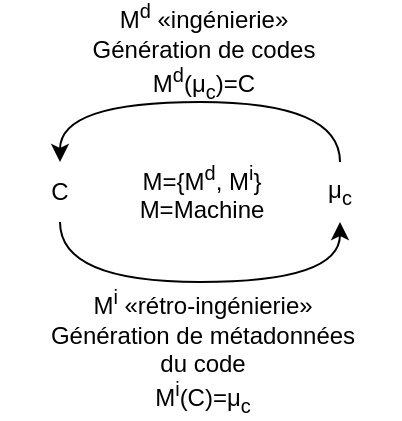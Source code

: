 <mxfile version="21.0.2" type="device"><diagram name="Page-1" id="2aLWle9i1G04-jFHIhCc"><mxGraphModel dx="932" dy="357" grid="1" gridSize="10" guides="1" tooltips="1" connect="1" arrows="1" fold="1" page="1" pageScale="1" pageWidth="827" pageHeight="1169" math="0" shadow="0"><root><mxCell id="0"/><mxCell id="1" parent="0"/><mxCell id="wT6NEyD-McZfPqfrDaVu-1" value="C" style="text;html=1;strokeColor=none;fillColor=none;align=center;verticalAlign=middle;whiteSpace=wrap;rounded=0;" parent="1" vertex="1"><mxGeometry x="340" y="510" width="60" height="30" as="geometry"/></mxCell><mxCell id="wT6NEyD-McZfPqfrDaVu-2" value="μ&lt;sub&gt;c&lt;/sub&gt;" style="text;html=1;strokeColor=none;fillColor=none;align=center;verticalAlign=middle;whiteSpace=wrap;rounded=0;" parent="1" vertex="1"><mxGeometry x="480" y="510" width="60" height="30" as="geometry"/></mxCell><mxCell id="wT6NEyD-McZfPqfrDaVu-6" value="&lt;div&gt;M&lt;sup&gt;d&lt;/sup&gt; «ingénierie»&lt;/div&gt;&lt;div&gt;Génération de codes&lt;/div&gt;&lt;div&gt;M&lt;sup&gt;d&lt;/sup&gt;(μ&lt;sub&gt;c&lt;/sub&gt;)=C&lt;/div&gt;" style="text;html=1;strokeColor=none;fillColor=none;align=center;verticalAlign=middle;whiteSpace=wrap;rounded=0;" parent="1" vertex="1"><mxGeometry x="382.5" y="440" width="117.5" height="30" as="geometry"/></mxCell><mxCell id="wT6NEyD-McZfPqfrDaVu-7" value="&lt;div&gt;M&lt;sup&gt;i&lt;/sup&gt; «rétro-ingénierie»&lt;/div&gt;&lt;div&gt;Génération de métadonnées du code&lt;/div&gt;&lt;div&gt;M&lt;sup&gt;i&lt;/sup&gt;(C)=μ&lt;sub&gt;c&lt;/sub&gt;&lt;br&gt;&lt;/div&gt;" style="text;html=1;strokeColor=none;fillColor=none;align=center;verticalAlign=middle;whiteSpace=wrap;rounded=0;" parent="1" vertex="1"><mxGeometry x="360" y="590" width="162.5" height="30" as="geometry"/></mxCell><mxCell id="wT6NEyD-McZfPqfrDaVu-8" value="&lt;div&gt;M={M&lt;sup&gt;d&lt;/sup&gt;, M&lt;sup&gt;i&lt;/sup&gt;}&lt;/div&gt;&lt;div&gt;M=Machine&lt;/div&gt;" style="text;html=1;strokeColor=none;fillColor=none;align=center;verticalAlign=middle;whiteSpace=wrap;rounded=0;" parent="1" vertex="1"><mxGeometry x="396.25" y="510" width="90" height="30" as="geometry"/></mxCell><mxCell id="wT6NEyD-McZfPqfrDaVu-12" value="" style="endArrow=classic;html=1;rounded=0;entryX=0.5;entryY=0;entryDx=0;entryDy=0;exitX=0.5;exitY=0;exitDx=0;exitDy=0;edgeStyle=orthogonalEdgeStyle;curved=1;" parent="1" source="wT6NEyD-McZfPqfrDaVu-2" target="wT6NEyD-McZfPqfrDaVu-1" edge="1"><mxGeometry width="50" height="50" relative="1" as="geometry"><mxPoint x="390" y="570" as="sourcePoint"/><mxPoint x="440" y="520" as="targetPoint"/><Array as="points"><mxPoint x="510" y="480"/><mxPoint x="370" y="480"/></Array></mxGeometry></mxCell><mxCell id="wT6NEyD-McZfPqfrDaVu-13" value="" style="endArrow=classic;html=1;rounded=0;curved=1;entryX=0.5;entryY=1;entryDx=0;entryDy=0;exitX=0.5;exitY=1;exitDx=0;exitDy=0;edgeStyle=orthogonalEdgeStyle;" parent="1" source="wT6NEyD-McZfPqfrDaVu-1" target="wT6NEyD-McZfPqfrDaVu-2" edge="1"><mxGeometry width="50" height="50" relative="1" as="geometry"><mxPoint x="390" y="570" as="sourcePoint"/><mxPoint x="440" y="520" as="targetPoint"/><Array as="points"><mxPoint x="370" y="570"/><mxPoint x="510" y="570"/></Array></mxGeometry></mxCell></root></mxGraphModel></diagram></mxfile>
